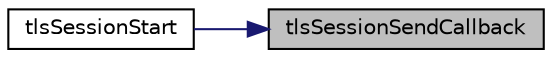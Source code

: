digraph "tlsSessionSendCallback"
{
 // LATEX_PDF_SIZE
  edge [fontname="Helvetica",fontsize="10",labelfontname="Helvetica",labelfontsize="10"];
  node [fontname="Helvetica",fontsize="10",shape=record];
  rankdir="RL";
  Node1 [label="tlsSessionSendCallback",height=0.2,width=0.4,color="black", fillcolor="grey75", style="filled", fontcolor="black",tooltip=" "];
  Node1 -> Node2 [dir="back",color="midnightblue",fontsize="10",style="solid",fontname="Helvetica"];
  Node2 [label="tlsSessionStart",height=0.2,width=0.4,color="black", fillcolor="white", style="filled",URL="$Tls__mbedtls_8c.html#af3ffd0234e13d548e6e11230d4bd57b9",tooltip=" "];
}
